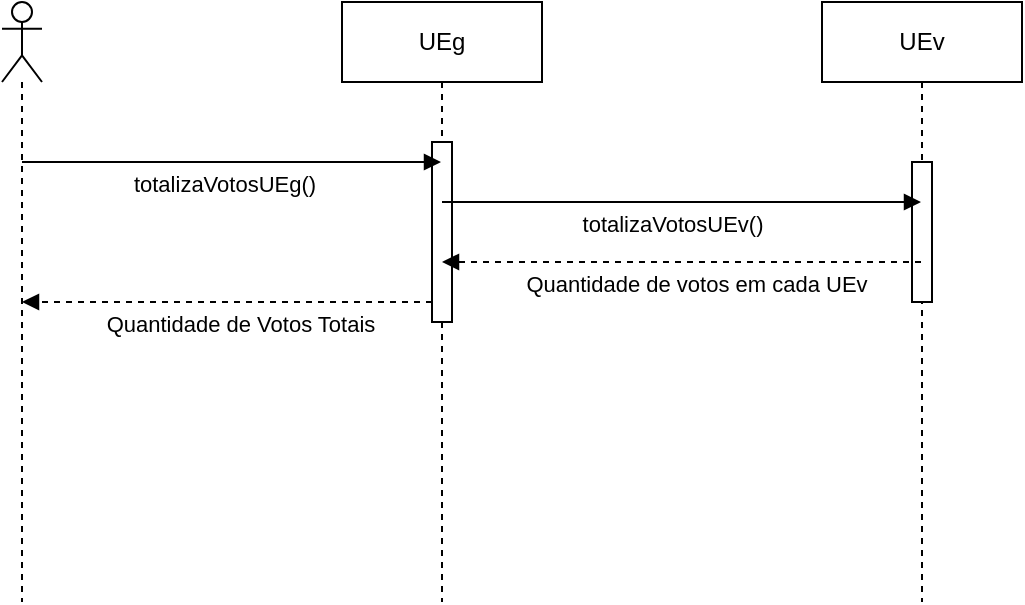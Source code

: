 <mxfile version="28.2.1">
  <diagram name="Página-1" id="7G2m7Z22gbt_nFna2IkR">
    <mxGraphModel dx="1042" dy="562" grid="1" gridSize="10" guides="1" tooltips="1" connect="1" arrows="1" fold="1" page="1" pageScale="1" pageWidth="827" pageHeight="1169" math="0" shadow="0">
      <root>
        <mxCell id="0" />
        <mxCell id="1" parent="0" />
        <mxCell id="WUT8AAxCIaKDwNO0W5O3-1" value="&lt;div&gt;&lt;br&gt;&lt;/div&gt;" style="shape=umlLifeline;perimeter=lifelinePerimeter;whiteSpace=wrap;html=1;container=1;dropTarget=0;collapsible=0;recursiveResize=0;outlineConnect=0;portConstraint=eastwest;newEdgeStyle={&quot;curved&quot;:0,&quot;rounded&quot;:0};participant=umlActor;size=40;" vertex="1" parent="1">
          <mxGeometry x="159" y="150" width="20" height="300" as="geometry" />
        </mxCell>
        <mxCell id="WUT8AAxCIaKDwNO0W5O3-2" value="UEg" style="shape=umlLifeline;perimeter=lifelinePerimeter;whiteSpace=wrap;html=1;container=1;dropTarget=0;collapsible=0;recursiveResize=0;outlineConnect=0;portConstraint=eastwest;newEdgeStyle={&quot;curved&quot;:0,&quot;rounded&quot;:0};" vertex="1" parent="1">
          <mxGeometry x="329" y="150" width="100" height="300" as="geometry" />
        </mxCell>
        <mxCell id="WUT8AAxCIaKDwNO0W5O3-3" value="" style="html=1;points=[[0,0,0,0,5],[0,1,0,0,-5],[1,0,0,0,5],[1,1,0,0,-5]];perimeter=orthogonalPerimeter;outlineConnect=0;targetShapes=umlLifeline;portConstraint=eastwest;newEdgeStyle={&quot;curved&quot;:0,&quot;rounded&quot;:0};" vertex="1" parent="WUT8AAxCIaKDwNO0W5O3-2">
          <mxGeometry x="45" y="70" width="10" height="90" as="geometry" />
        </mxCell>
        <mxCell id="WUT8AAxCIaKDwNO0W5O3-4" value="UEv" style="shape=umlLifeline;perimeter=lifelinePerimeter;whiteSpace=wrap;html=1;container=1;dropTarget=0;collapsible=0;recursiveResize=0;outlineConnect=0;portConstraint=eastwest;newEdgeStyle={&quot;curved&quot;:0,&quot;rounded&quot;:0};" vertex="1" parent="1">
          <mxGeometry x="569" y="150" width="100" height="300" as="geometry" />
        </mxCell>
        <mxCell id="WUT8AAxCIaKDwNO0W5O3-5" value="" style="html=1;points=[[0,0,0,0,5],[0,1,0,0,-5],[1,0,0,0,5],[1,1,0,0,-5]];perimeter=orthogonalPerimeter;outlineConnect=0;targetShapes=umlLifeline;portConstraint=eastwest;newEdgeStyle={&quot;curved&quot;:0,&quot;rounded&quot;:0};" vertex="1" parent="WUT8AAxCIaKDwNO0W5O3-4">
          <mxGeometry x="45" y="80" width="10" height="70" as="geometry" />
        </mxCell>
        <mxCell id="WUT8AAxCIaKDwNO0W5O3-6" value="totalizaVotosUEg()" style="html=1;verticalAlign=bottom;endArrow=block;curved=0;rounded=0;" edge="1" parent="1" source="WUT8AAxCIaKDwNO0W5O3-1" target="WUT8AAxCIaKDwNO0W5O3-2">
          <mxGeometry x="-0.047" y="-20" width="80" relative="1" as="geometry">
            <mxPoint x="429" y="320" as="sourcePoint" />
            <mxPoint x="509" y="320" as="targetPoint" />
            <Array as="points">
              <mxPoint x="269" y="230" />
            </Array>
            <mxPoint x="1" as="offset" />
          </mxGeometry>
        </mxCell>
        <mxCell id="WUT8AAxCIaKDwNO0W5O3-7" value="totalizaVotosUEv()" style="html=1;verticalAlign=bottom;endArrow=block;curved=0;rounded=0;" edge="1" parent="1" source="WUT8AAxCIaKDwNO0W5O3-2" target="WUT8AAxCIaKDwNO0W5O3-4">
          <mxGeometry x="-0.047" y="-20" width="80" relative="1" as="geometry">
            <mxPoint x="199" y="230" as="sourcePoint" />
            <mxPoint x="389" y="230" as="targetPoint" />
            <Array as="points">
              <mxPoint x="479" y="250" />
            </Array>
            <mxPoint x="1" as="offset" />
          </mxGeometry>
        </mxCell>
        <mxCell id="WUT8AAxCIaKDwNO0W5O3-8" value="Quantidade de votos em cada UEv" style="html=1;verticalAlign=bottom;endArrow=block;curved=0;rounded=0;dashed=1;" edge="1" parent="1" source="WUT8AAxCIaKDwNO0W5O3-4" target="WUT8AAxCIaKDwNO0W5O3-2">
          <mxGeometry x="-0.058" y="20" width="80" relative="1" as="geometry">
            <mxPoint x="429" y="320" as="sourcePoint" />
            <mxPoint x="509" y="320" as="targetPoint" />
            <Array as="points">
              <mxPoint x="479" y="280" />
            </Array>
            <mxPoint as="offset" />
          </mxGeometry>
        </mxCell>
        <mxCell id="WUT8AAxCIaKDwNO0W5O3-9" value="Quantidade de Votos Totais" style="html=1;verticalAlign=bottom;endArrow=block;curved=0;rounded=0;dashed=1;" edge="1" parent="1" source="WUT8AAxCIaKDwNO0W5O3-3" target="WUT8AAxCIaKDwNO0W5O3-1">
          <mxGeometry x="-0.048" y="20" width="80" relative="1" as="geometry">
            <mxPoint x="659" y="270" as="sourcePoint" />
            <mxPoint x="429" y="270" as="targetPoint" />
            <Array as="points">
              <mxPoint x="199" y="300" />
            </Array>
            <mxPoint x="1" as="offset" />
          </mxGeometry>
        </mxCell>
      </root>
    </mxGraphModel>
  </diagram>
</mxfile>
